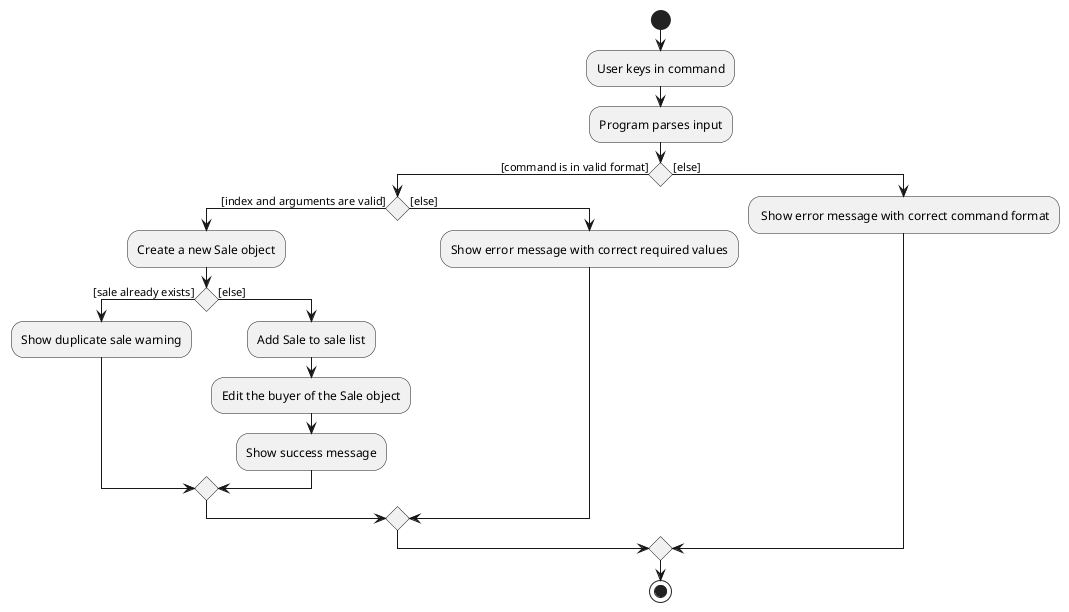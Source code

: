 @startuml
start
:User keys in command;

'Since the beta syntax does not support placing the condition outside the
'diamond we place it as the true branch instead.

:Program parses input;

if () then ([command is in valid format])
    if () then ([index and arguments are valid])
        :Create a new Sale object;
        if () then ([sale already exists])
            :Show duplicate sale warning;
        else ([else])
            :Add Sale to sale list;
            :Edit the buyer of the Sale object;
            :Show success message;
        endif
    else ([else])
        :Show error message with correct required values;
    endif
else ([else])
    : Show error message with correct command format;
endif

stop
@enduml
